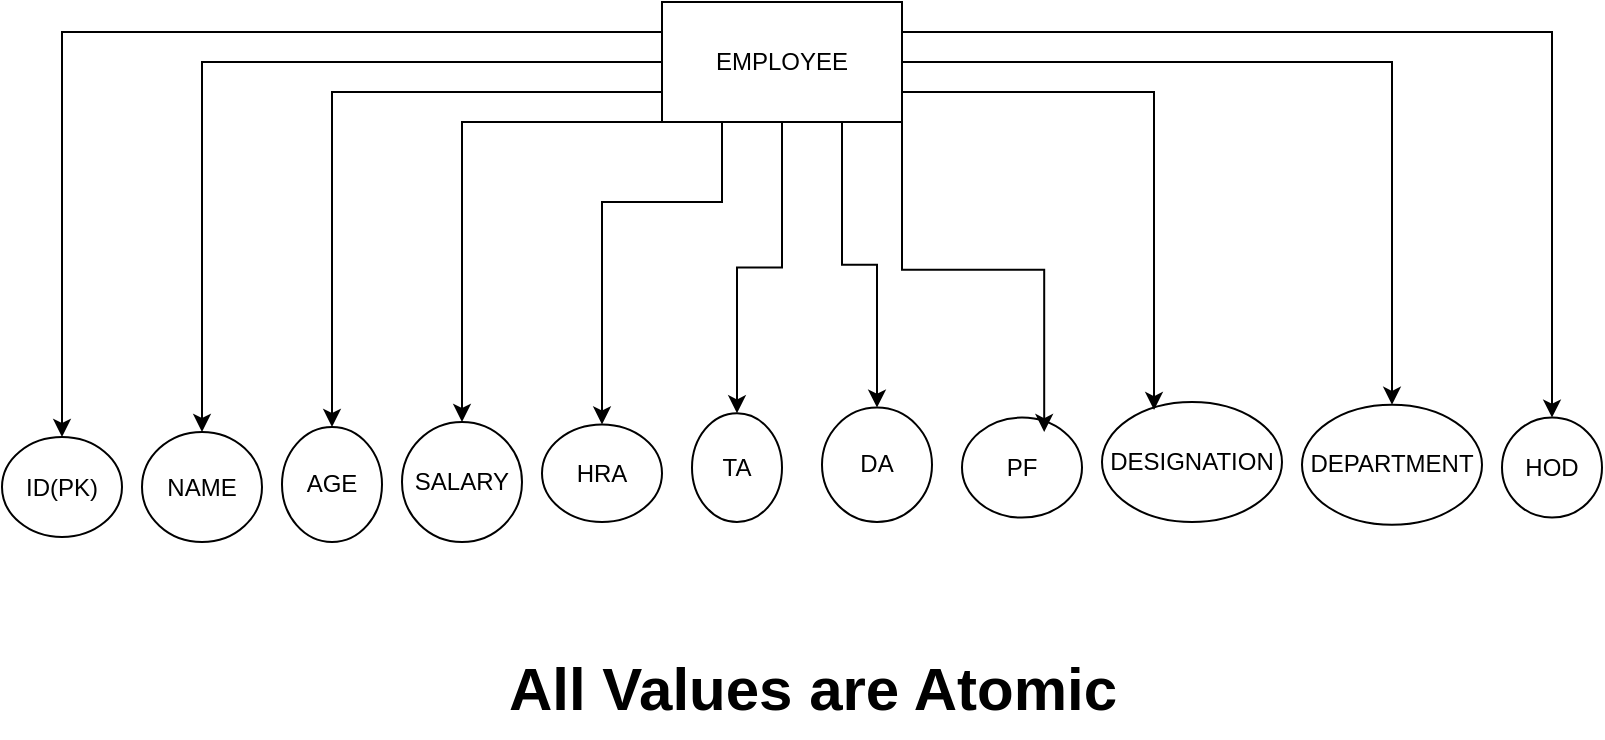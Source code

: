 <mxfile version="26.0.10">
  <diagram name="Page-1" id="BQwi28q0FjLKocBhniN2">
    <mxGraphModel dx="934" dy="525" grid="1" gridSize="10" guides="1" tooltips="1" connect="1" arrows="1" fold="1" page="1" pageScale="1" pageWidth="850" pageHeight="1100" math="0" shadow="0">
      <root>
        <mxCell id="0" />
        <mxCell id="1" parent="0" />
        <mxCell id="GvWdb1QZOkfCtFrke7r7-25" style="edgeStyle=orthogonalEdgeStyle;rounded=0;orthogonalLoop=1;jettySize=auto;html=1;entryX=0.5;entryY=0;entryDx=0;entryDy=0;" edge="1" parent="1" source="GvWdb1QZOkfCtFrke7r7-1" target="GvWdb1QZOkfCtFrke7r7-8">
          <mxGeometry relative="1" as="geometry" />
        </mxCell>
        <mxCell id="GvWdb1QZOkfCtFrke7r7-26" style="edgeStyle=orthogonalEdgeStyle;rounded=0;orthogonalLoop=1;jettySize=auto;html=1;exitX=0.75;exitY=1;exitDx=0;exitDy=0;entryX=0.5;entryY=0;entryDx=0;entryDy=0;" edge="1" parent="1" source="GvWdb1QZOkfCtFrke7r7-1" target="GvWdb1QZOkfCtFrke7r7-9">
          <mxGeometry relative="1" as="geometry" />
        </mxCell>
        <mxCell id="GvWdb1QZOkfCtFrke7r7-30" style="edgeStyle=orthogonalEdgeStyle;rounded=0;orthogonalLoop=1;jettySize=auto;html=1;exitX=1;exitY=0.25;exitDx=0;exitDy=0;entryX=0.5;entryY=0;entryDx=0;entryDy=0;" edge="1" parent="1" source="GvWdb1QZOkfCtFrke7r7-1" target="GvWdb1QZOkfCtFrke7r7-12">
          <mxGeometry relative="1" as="geometry" />
        </mxCell>
        <mxCell id="GvWdb1QZOkfCtFrke7r7-32" style="edgeStyle=orthogonalEdgeStyle;rounded=0;orthogonalLoop=1;jettySize=auto;html=1;exitX=0.25;exitY=1;exitDx=0;exitDy=0;entryX=0.5;entryY=0;entryDx=0;entryDy=0;" edge="1" parent="1" source="GvWdb1QZOkfCtFrke7r7-1" target="GvWdb1QZOkfCtFrke7r7-7">
          <mxGeometry relative="1" as="geometry">
            <Array as="points">
              <mxPoint x="370" y="120" />
              <mxPoint x="310" y="120" />
            </Array>
          </mxGeometry>
        </mxCell>
        <mxCell id="GvWdb1QZOkfCtFrke7r7-33" style="edgeStyle=orthogonalEdgeStyle;rounded=0;orthogonalLoop=1;jettySize=auto;html=1;exitX=0;exitY=1;exitDx=0;exitDy=0;entryX=0.5;entryY=0;entryDx=0;entryDy=0;" edge="1" parent="1" source="GvWdb1QZOkfCtFrke7r7-1" target="GvWdb1QZOkfCtFrke7r7-6">
          <mxGeometry relative="1" as="geometry">
            <Array as="points">
              <mxPoint x="240" y="80" />
            </Array>
          </mxGeometry>
        </mxCell>
        <mxCell id="GvWdb1QZOkfCtFrke7r7-34" style="edgeStyle=orthogonalEdgeStyle;rounded=0;orthogonalLoop=1;jettySize=auto;html=1;exitX=0;exitY=0.75;exitDx=0;exitDy=0;entryX=0.5;entryY=0;entryDx=0;entryDy=0;" edge="1" parent="1" source="GvWdb1QZOkfCtFrke7r7-1" target="GvWdb1QZOkfCtFrke7r7-5">
          <mxGeometry relative="1" as="geometry" />
        </mxCell>
        <mxCell id="GvWdb1QZOkfCtFrke7r7-35" style="edgeStyle=orthogonalEdgeStyle;rounded=0;orthogonalLoop=1;jettySize=auto;html=1;exitX=0;exitY=0.5;exitDx=0;exitDy=0;entryX=0.5;entryY=0;entryDx=0;entryDy=0;" edge="1" parent="1" source="GvWdb1QZOkfCtFrke7r7-1" target="GvWdb1QZOkfCtFrke7r7-4">
          <mxGeometry relative="1" as="geometry" />
        </mxCell>
        <mxCell id="GvWdb1QZOkfCtFrke7r7-36" style="edgeStyle=orthogonalEdgeStyle;rounded=0;orthogonalLoop=1;jettySize=auto;html=1;exitX=0;exitY=0.25;exitDx=0;exitDy=0;" edge="1" parent="1" source="GvWdb1QZOkfCtFrke7r7-1" target="GvWdb1QZOkfCtFrke7r7-2">
          <mxGeometry relative="1" as="geometry" />
        </mxCell>
        <mxCell id="GvWdb1QZOkfCtFrke7r7-1" value="EMPLOYEE" style="rounded=0;whiteSpace=wrap;html=1;" vertex="1" parent="1">
          <mxGeometry x="340" y="20" width="120" height="60" as="geometry" />
        </mxCell>
        <mxCell id="GvWdb1QZOkfCtFrke7r7-2" value="ID(PK)" style="ellipse;whiteSpace=wrap;html=1;" vertex="1" parent="1">
          <mxGeometry x="10" y="237.5" width="60" height="50" as="geometry" />
        </mxCell>
        <mxCell id="GvWdb1QZOkfCtFrke7r7-3" value="PF" style="ellipse;whiteSpace=wrap;html=1;" vertex="1" parent="1">
          <mxGeometry x="490" y="227.81" width="60" height="50" as="geometry" />
        </mxCell>
        <mxCell id="GvWdb1QZOkfCtFrke7r7-4" value="NAME" style="ellipse;whiteSpace=wrap;html=1;" vertex="1" parent="1">
          <mxGeometry x="80" y="235" width="60" height="55" as="geometry" />
        </mxCell>
        <mxCell id="GvWdb1QZOkfCtFrke7r7-5" value="AGE" style="ellipse;whiteSpace=wrap;html=1;" vertex="1" parent="1">
          <mxGeometry x="150" y="232.5" width="50" height="57.5" as="geometry" />
        </mxCell>
        <mxCell id="GvWdb1QZOkfCtFrke7r7-6" value="SALARY" style="ellipse;whiteSpace=wrap;html=1;" vertex="1" parent="1">
          <mxGeometry x="210" y="230" width="60" height="60" as="geometry" />
        </mxCell>
        <mxCell id="GvWdb1QZOkfCtFrke7r7-7" value="HRA" style="ellipse;whiteSpace=wrap;html=1;" vertex="1" parent="1">
          <mxGeometry x="280" y="231.25" width="60" height="48.75" as="geometry" />
        </mxCell>
        <mxCell id="GvWdb1QZOkfCtFrke7r7-8" value="TA" style="ellipse;whiteSpace=wrap;html=1;" vertex="1" parent="1">
          <mxGeometry x="355" y="225.63" width="45" height="54.37" as="geometry" />
        </mxCell>
        <mxCell id="GvWdb1QZOkfCtFrke7r7-9" value="DA" style="ellipse;whiteSpace=wrap;html=1;" vertex="1" parent="1">
          <mxGeometry x="420" y="222.81" width="55" height="57.19" as="geometry" />
        </mxCell>
        <mxCell id="GvWdb1QZOkfCtFrke7r7-10" value="DESIGNATION" style="ellipse;whiteSpace=wrap;html=1;" vertex="1" parent="1">
          <mxGeometry x="560" y="220" width="90" height="60" as="geometry" />
        </mxCell>
        <mxCell id="GvWdb1QZOkfCtFrke7r7-11" value="DEPARTMENT" style="ellipse;whiteSpace=wrap;html=1;" vertex="1" parent="1">
          <mxGeometry x="660" y="221.4" width="90" height="60" as="geometry" />
        </mxCell>
        <mxCell id="GvWdb1QZOkfCtFrke7r7-12" value="HOD" style="ellipse;whiteSpace=wrap;html=1;" vertex="1" parent="1">
          <mxGeometry x="760" y="227.81" width="50" height="50" as="geometry" />
        </mxCell>
        <mxCell id="GvWdb1QZOkfCtFrke7r7-24" value="&lt;font style=&quot;font-size: 30px;&quot;&gt;&lt;b&gt;All Values are Atomic&lt;/b&gt;&lt;/font&gt;" style="text;html=1;align=center;verticalAlign=middle;resizable=0;points=[];autosize=1;strokeColor=none;fillColor=none;" vertex="1" parent="1">
          <mxGeometry x="250" y="338" width="330" height="50" as="geometry" />
        </mxCell>
        <mxCell id="GvWdb1QZOkfCtFrke7r7-28" style="edgeStyle=orthogonalEdgeStyle;rounded=0;orthogonalLoop=1;jettySize=auto;html=1;exitX=1;exitY=0.5;exitDx=0;exitDy=0;entryX=0.5;entryY=0;entryDx=0;entryDy=0;" edge="1" parent="1" source="GvWdb1QZOkfCtFrke7r7-1" target="GvWdb1QZOkfCtFrke7r7-11">
          <mxGeometry relative="1" as="geometry" />
        </mxCell>
        <mxCell id="GvWdb1QZOkfCtFrke7r7-29" style="edgeStyle=orthogonalEdgeStyle;rounded=0;orthogonalLoop=1;jettySize=auto;html=1;exitX=1;exitY=0.75;exitDx=0;exitDy=0;entryX=0.289;entryY=0.067;entryDx=0;entryDy=0;entryPerimeter=0;" edge="1" parent="1" source="GvWdb1QZOkfCtFrke7r7-1" target="GvWdb1QZOkfCtFrke7r7-10">
          <mxGeometry relative="1" as="geometry" />
        </mxCell>
        <mxCell id="GvWdb1QZOkfCtFrke7r7-31" style="edgeStyle=orthogonalEdgeStyle;rounded=0;orthogonalLoop=1;jettySize=auto;html=1;exitX=1;exitY=1;exitDx=0;exitDy=0;entryX=0.685;entryY=0.144;entryDx=0;entryDy=0;entryPerimeter=0;" edge="1" parent="1" source="GvWdb1QZOkfCtFrke7r7-1" target="GvWdb1QZOkfCtFrke7r7-3">
          <mxGeometry relative="1" as="geometry" />
        </mxCell>
      </root>
    </mxGraphModel>
  </diagram>
</mxfile>

